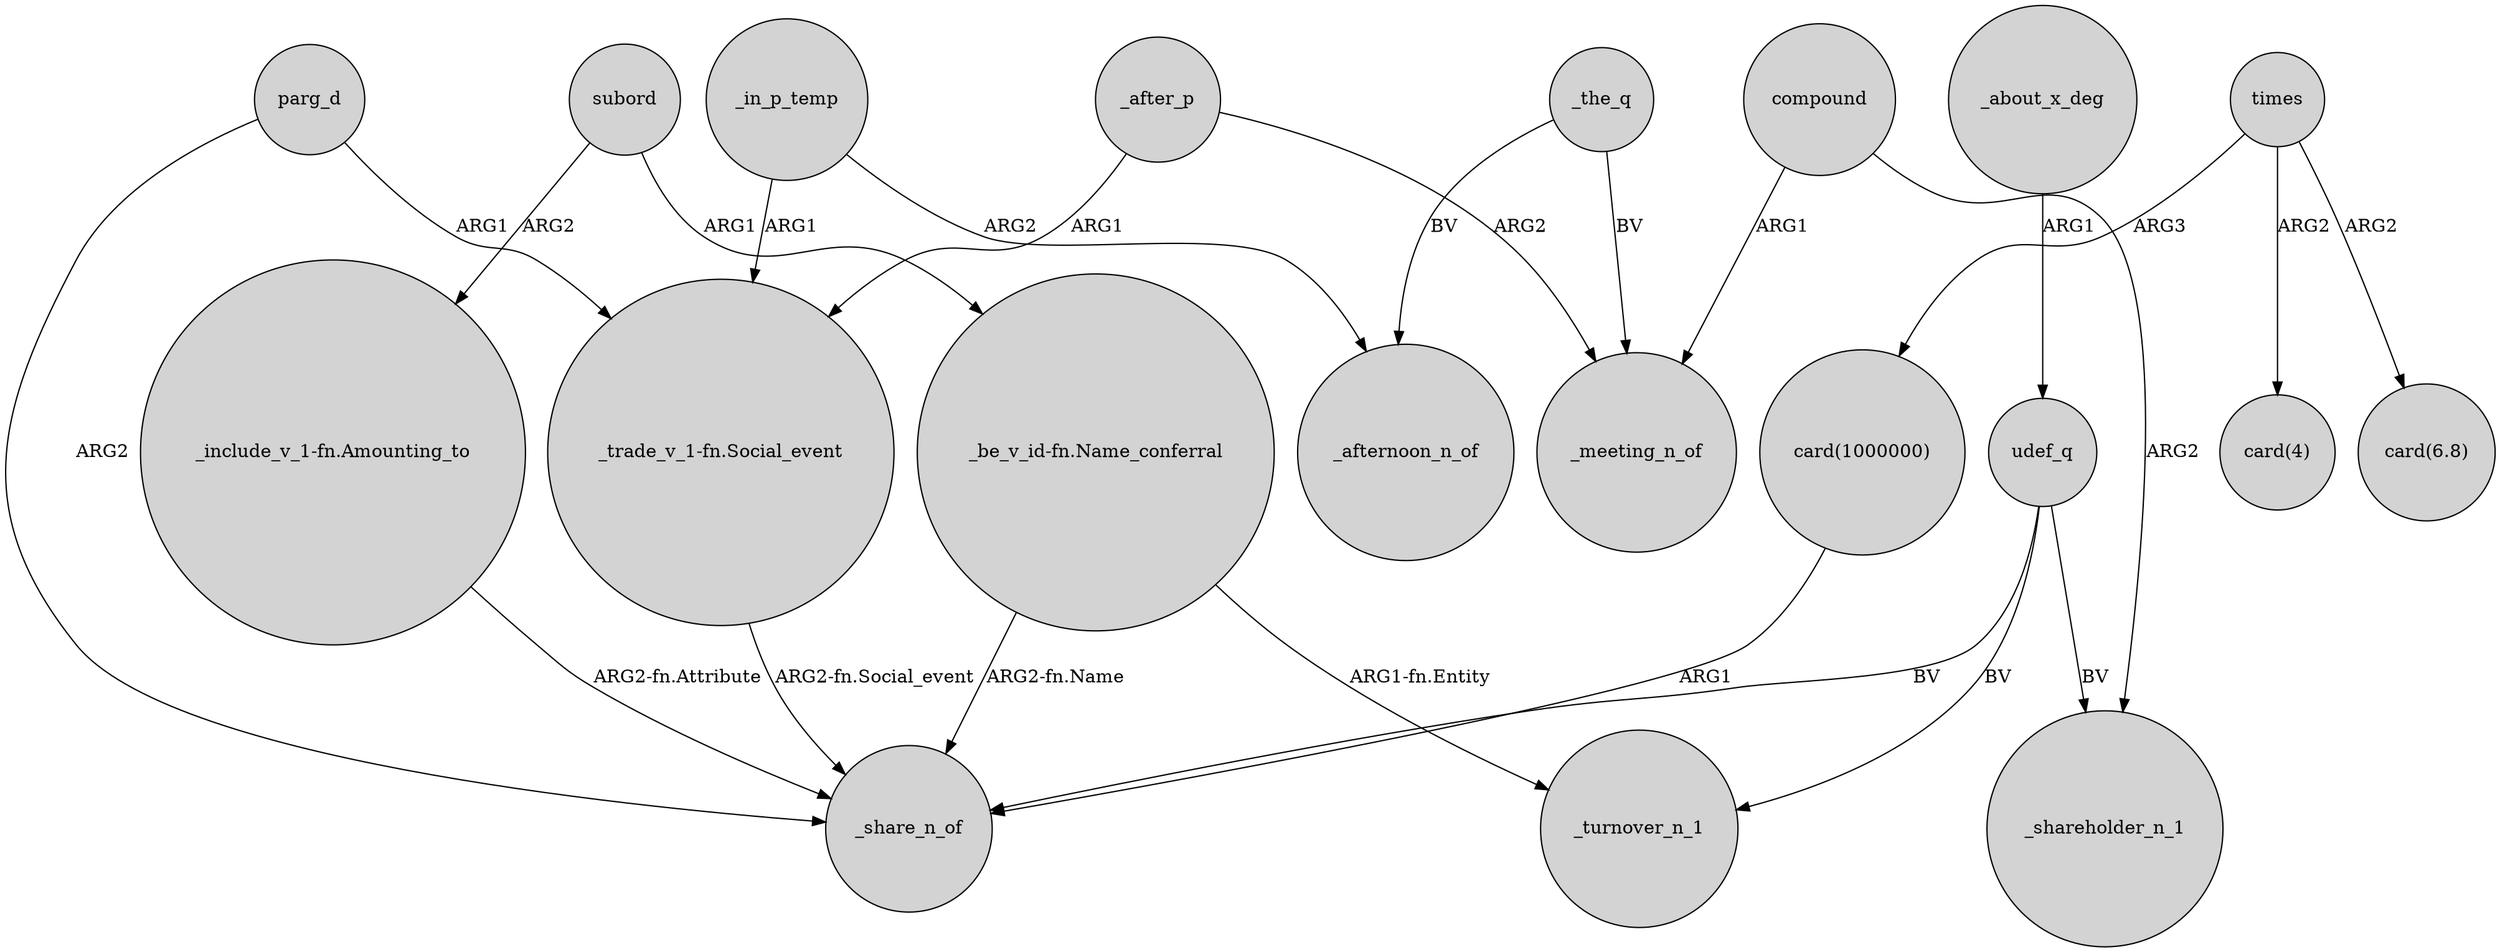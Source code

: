 digraph {
	node [shape=circle style=filled]
	parg_d -> "_trade_v_1-fn.Social_event" [label=ARG1]
	"_include_v_1-fn.Amounting_to" -> _share_n_of [label="ARG2-fn.Attribute"]
	_in_p_temp -> "_trade_v_1-fn.Social_event" [label=ARG1]
	times -> "card(6.8)" [label=ARG2]
	"_be_v_id-fn.Name_conferral" -> _share_n_of [label="ARG2-fn.Name"]
	compound -> _shareholder_n_1 [label=ARG2]
	udef_q -> _shareholder_n_1 [label=BV]
	udef_q -> _turnover_n_1 [label=BV]
	_in_p_temp -> _afternoon_n_of [label=ARG2]
	times -> "card(1000000)" [label=ARG3]
	_the_q -> _meeting_n_of [label=BV]
	"_trade_v_1-fn.Social_event" -> _share_n_of [label="ARG2-fn.Social_event"]
	subord -> "_be_v_id-fn.Name_conferral" [label=ARG1]
	_about_x_deg -> udef_q [label=ARG1]
	"_be_v_id-fn.Name_conferral" -> _turnover_n_1 [label="ARG1-fn.Entity"]
	compound -> _meeting_n_of [label=ARG1]
	_after_p -> "_trade_v_1-fn.Social_event" [label=ARG1]
	times -> "card(4)" [label=ARG2]
	_after_p -> _meeting_n_of [label=ARG2]
	_the_q -> _afternoon_n_of [label=BV]
	udef_q -> _share_n_of [label=BV]
	subord -> "_include_v_1-fn.Amounting_to" [label=ARG2]
	"card(1000000)" -> _share_n_of [label=ARG1]
	parg_d -> _share_n_of [label=ARG2]
}
